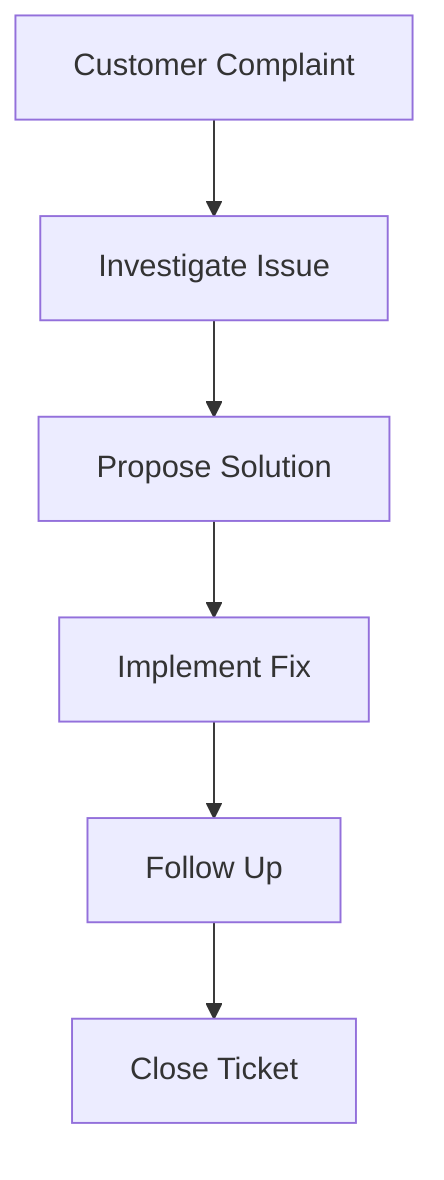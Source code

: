 flowchart TD
    Complaint[Customer Complaint] --> Investigate[Investigate Issue]
    Investigate --> Solution[Propose Solution]
    Solution --> Implement[Implement Fix]
    Implement --> Follow[Follow Up]
    Follow --> Close[Close Ticket]